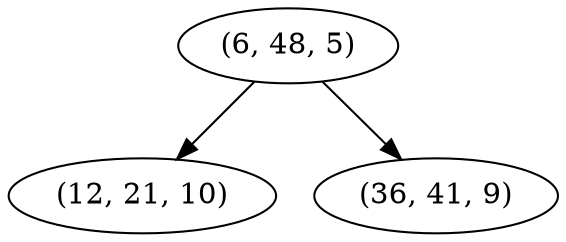 digraph tree {
    "(6, 48, 5)";
    "(12, 21, 10)";
    "(36, 41, 9)";
    "(6, 48, 5)" -> "(12, 21, 10)";
    "(6, 48, 5)" -> "(36, 41, 9)";
}
